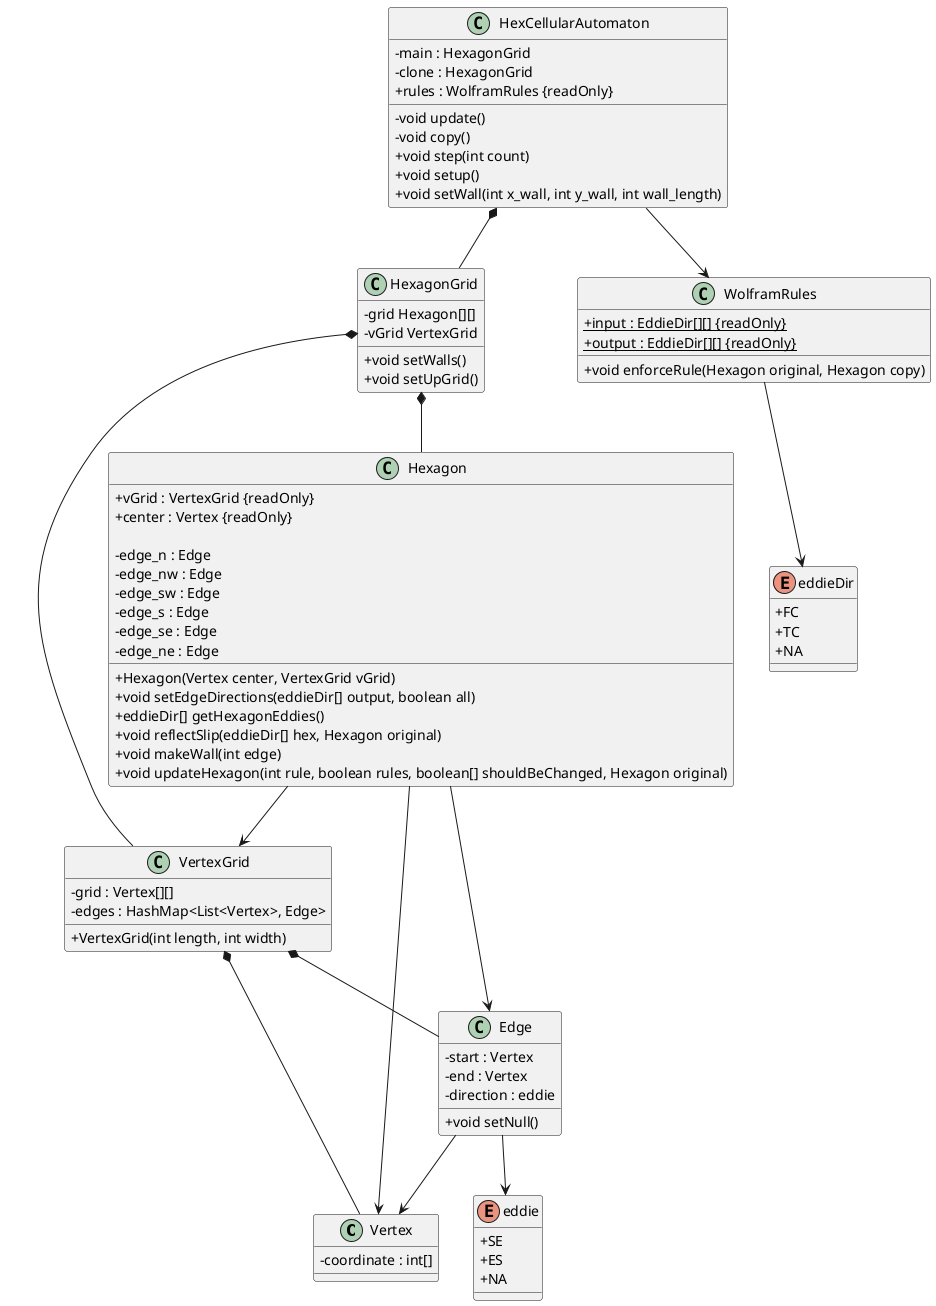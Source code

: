 @startuml
skinparam classAttributeIconSize 0

class Vertex {
  - coordinate : int[]
}

enum eddie{
    + SE
    + ES
    + NA
}

class Edge {
  - start : Vertex
  - end : Vertex
  - direction : eddie
  + void setNull()
}

class VertexGrid {
  - grid : Vertex[][]
  - edges : HashMap<List<Vertex>, Edge>
  + VertexGrid(int length, int width)
}

enum eddieDir{
    + FC
    + TC
    + NA
}

class Hexagon {
    + vGrid : VertexGrid {readOnly}
    + center : Vertex {readOnly}

    - edge_n : Edge
    - edge_nw : Edge
    - edge_sw : Edge
    - edge_s : Edge
    - edge_se : Edge
    - edge_ne : Edge

    + Hexagon(Vertex center, VertexGrid vGrid)
'    - void setEdgeDirection(Edge e, eddieDir dir)
'    + boolean hasDirection(int edge)
    + void setEdgeDirections(eddieDir[] output, boolean all)
'    + void setDirection(int edge, eddieDir dir)
    + eddieDir[] getHexagonEddies()
    + void reflectSlip(eddieDir[] hex, Hexagon original)
    + void makeWall(int edge)
    + void updateHexagon(int rule, boolean rules, boolean[] shouldBeChanged, Hexagon original)
}

class HexagonGrid {
    - grid Hexagon[][]
    - vGrid VertexGrid
    + void setWalls()
    + void setUpGrid()
}

class WolframRules{
    + {static} input : EddieDir[][] {readOnly}
    + {static} output : EddieDir[][] {readOnly}
    + void enforceRule(Hexagon original, Hexagon copy)
}

class HexCellularAutomaton{
    - main : HexagonGrid
    - clone : HexagonGrid
    + rules : WolframRules {readOnly}
    - void update()
    - void copy()
    + void step(int count)
    + void setup()
    + void setWall(int x_wall, int y_wall, int wall_length)
}

Edge --> Vertex

Edge --> eddie
WolframRules --> eddieDir

VertexGrid *-- Edge
VertexGrid *-- Vertex

Hexagon --> VertexGrid
Hexagon --> Vertex
Hexagon --> Edge

HexagonGrid *-- Hexagon
HexagonGrid *-- VertexGrid

HexCellularAutomaton *-- HexagonGrid
HexCellularAutomaton --> WolframRules

@enduml
